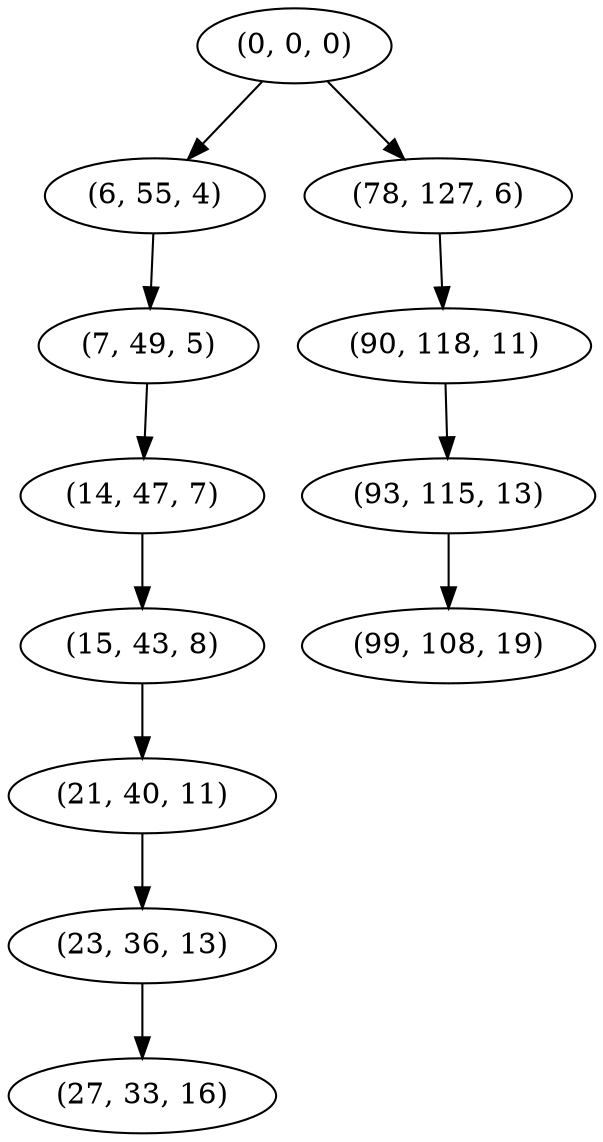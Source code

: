 digraph tree {
    "(0, 0, 0)";
    "(6, 55, 4)";
    "(7, 49, 5)";
    "(14, 47, 7)";
    "(15, 43, 8)";
    "(21, 40, 11)";
    "(23, 36, 13)";
    "(27, 33, 16)";
    "(78, 127, 6)";
    "(90, 118, 11)";
    "(93, 115, 13)";
    "(99, 108, 19)";
    "(0, 0, 0)" -> "(6, 55, 4)";
    "(0, 0, 0)" -> "(78, 127, 6)";
    "(6, 55, 4)" -> "(7, 49, 5)";
    "(7, 49, 5)" -> "(14, 47, 7)";
    "(14, 47, 7)" -> "(15, 43, 8)";
    "(15, 43, 8)" -> "(21, 40, 11)";
    "(21, 40, 11)" -> "(23, 36, 13)";
    "(23, 36, 13)" -> "(27, 33, 16)";
    "(78, 127, 6)" -> "(90, 118, 11)";
    "(90, 118, 11)" -> "(93, 115, 13)";
    "(93, 115, 13)" -> "(99, 108, 19)";
}
